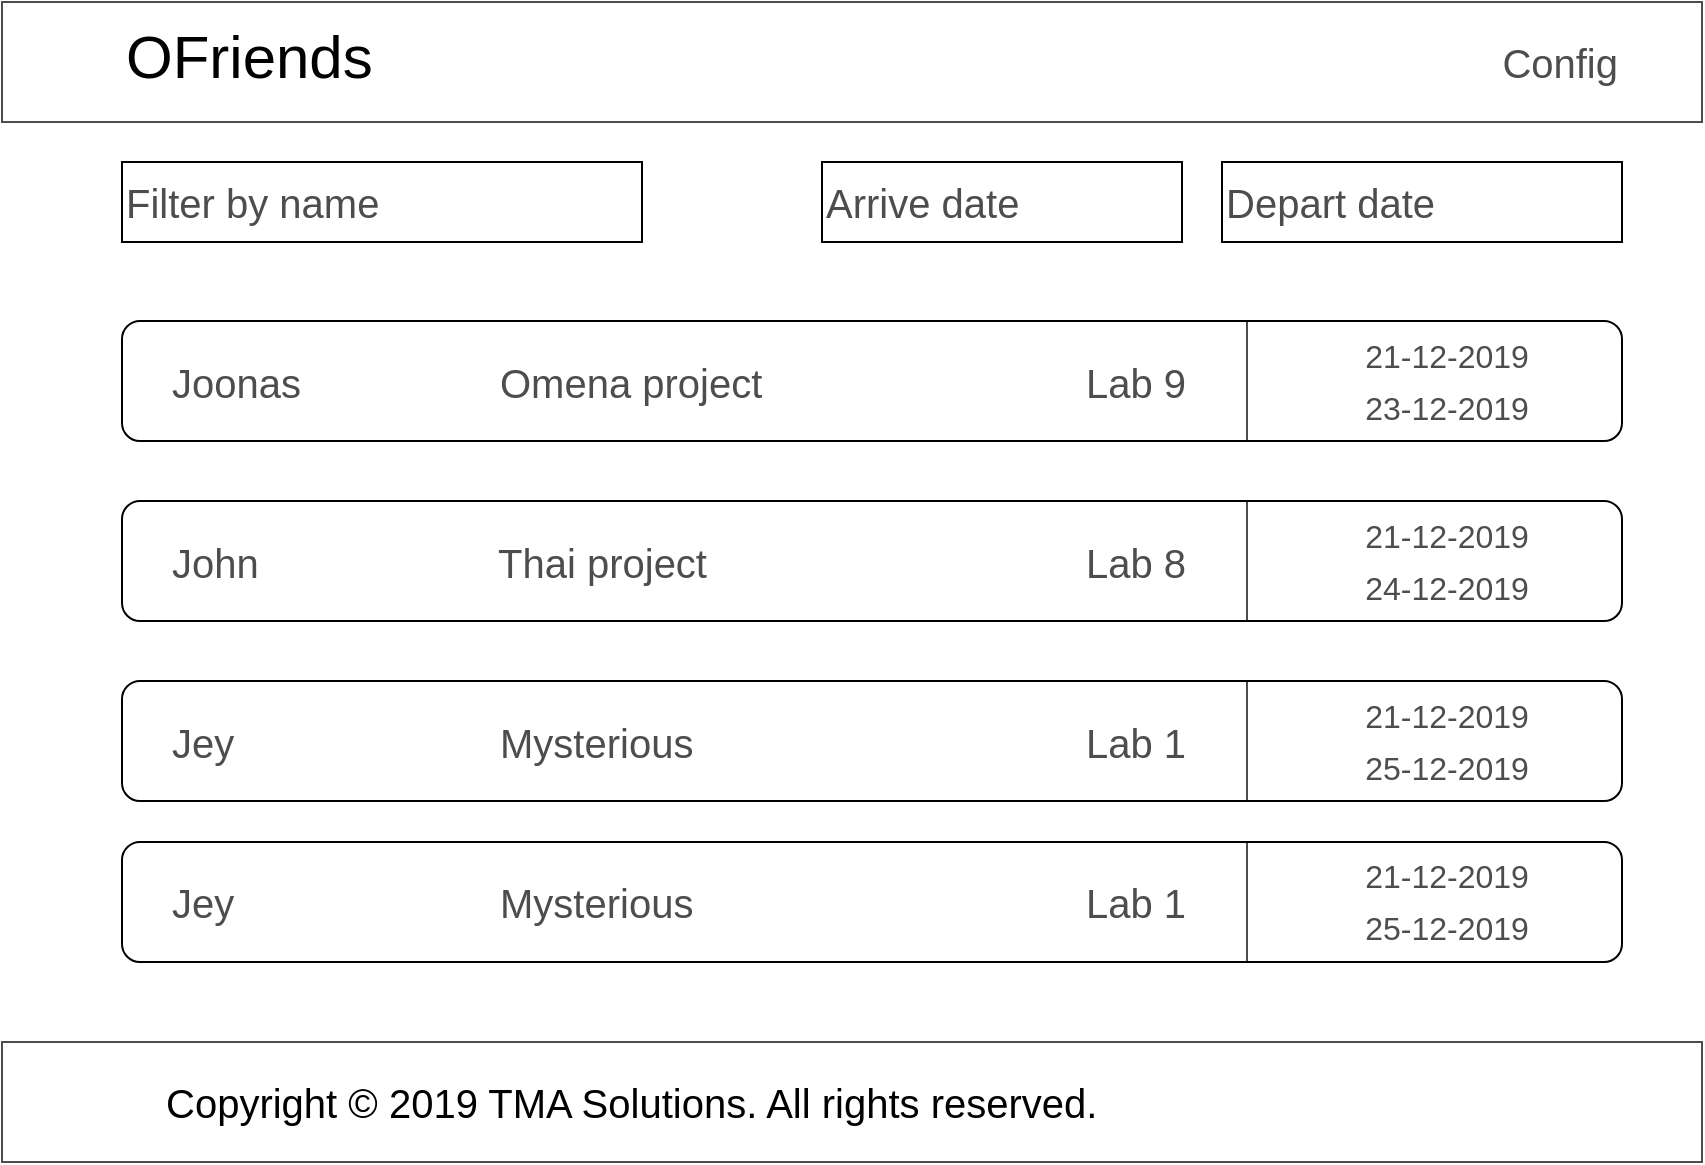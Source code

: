 <mxfile version="10.2.1" type="device"><diagram id="oSVK45ntM9ekwhACHQQf" name="Page-1"><mxGraphModel dx="1188" dy="718" grid="1" gridSize="10" guides="1" tooltips="1" connect="1" arrows="1" fold="1" page="1" pageScale="1" pageWidth="850" pageHeight="1100" math="0" shadow="0"><root><mxCell id="0"/><mxCell id="1" parent="0"/><mxCell id="c798-aoe-cJkhllQcpoC-25" value="" style="rounded=0;whiteSpace=wrap;html=1;shadow=0;strokeColor=#4D4D4D;fillColor=none;fontSize=16;fontColor=#4D4D4D;align=left;container=1;" vertex="1" parent="1"><mxGeometry width="850" height="60" as="geometry"/></mxCell><mxCell id="c798-aoe-cJkhllQcpoC-28" value="Config" style="text;html=1;strokeColor=none;fillColor=none;align=right;verticalAlign=middle;whiteSpace=wrap;rounded=0;shadow=0;fontSize=20;fontColor=#4D4D4D;" vertex="1" parent="c798-aoe-cJkhllQcpoC-25"><mxGeometry x="730" y="20" width="80" height="20" as="geometry"/></mxCell><mxCell id="c798-aoe-cJkhllQcpoC-26" value="" style="rounded=0;whiteSpace=wrap;html=1;shadow=0;strokeColor=#4D4D4D;fillColor=none;fontSize=16;fontColor=#4D4D4D;align=left;container=1;" vertex="1" parent="1"><mxGeometry y="520" width="850" height="60" as="geometry"/></mxCell><mxCell id="c798-aoe-cJkhllQcpoC-27" value="Copyright © 2019 TMA Solutions. All rights reserved." style="text;html=1;strokeColor=none;fillColor=none;align=left;verticalAlign=middle;whiteSpace=wrap;rounded=0;labelBorderColor=none;fontSize=20;flipH=0;" vertex="1" parent="c798-aoe-cJkhllQcpoC-26"><mxGeometry x="80" y="10" width="480" height="40" as="geometry"/></mxCell><mxCell id="c798-aoe-cJkhllQcpoC-2" value="&lt;font style=&quot;font-size: 30px;&quot;&gt;OFriends&lt;/font&gt;" style="text;html=1;strokeColor=none;fillColor=none;align=left;verticalAlign=top;whiteSpace=wrap;rounded=0;labelBorderColor=none;fontSize=30;flipH=0;" vertex="1" parent="1"><mxGeometry x="59.964" y="3" width="160.783" height="40" as="geometry"/></mxCell><mxCell id="c798-aoe-cJkhllQcpoC-32" value="Filter by name" style="rounded=0;whiteSpace=wrap;html=1;shadow=0;fillColor=none;gradientColor=none;fontSize=20;fontColor=#4D4D4D;align=left;" vertex="1" parent="1"><mxGeometry x="60" y="80" width="260" height="40" as="geometry"/></mxCell><mxCell id="c798-aoe-cJkhllQcpoC-33" value="" style="rounded=1;whiteSpace=wrap;html=1;shadow=0;fillColor=none;gradientColor=none;fontSize=20;fontColor=#4D4D4D;align=left;container=1;" vertex="1" parent="1"><mxGeometry x="60" y="159.5" width="750" height="60" as="geometry"/></mxCell><mxCell id="c798-aoe-cJkhllQcpoC-30" value="Joonas" style="text;html=1;strokeColor=none;fillColor=none;align=left;verticalAlign=middle;whiteSpace=wrap;rounded=0;shadow=0;fontSize=20;fontColor=#4D4D4D;" vertex="1" parent="c798-aoe-cJkhllQcpoC-33"><mxGeometry x="23.467" y="20" width="126.721" height="20" as="geometry"/></mxCell><mxCell id="c798-aoe-cJkhllQcpoC-34" value="Omena project" style="text;html=1;strokeColor=none;fillColor=none;align=left;verticalAlign=middle;whiteSpace=wrap;rounded=0;shadow=0;fontSize=20;fontColor=#4D4D4D;" vertex="1" parent="c798-aoe-cJkhllQcpoC-33"><mxGeometry x="187" y="20" width="143" height="20" as="geometry"/></mxCell><mxCell id="c798-aoe-cJkhllQcpoC-35" value="Lab 9" style="text;html=1;strokeColor=none;fillColor=none;align=left;verticalAlign=middle;whiteSpace=wrap;rounded=0;shadow=0;fontSize=20;fontColor=#4D4D4D;" vertex="1" parent="c798-aoe-cJkhllQcpoC-33"><mxGeometry x="480.031" y="20" width="57.259" height="20" as="geometry"/></mxCell><mxCell id="c798-aoe-cJkhllQcpoC-37" value="21-12-2019" style="text;html=1;strokeColor=none;fillColor=none;align=center;verticalAlign=middle;whiteSpace=wrap;rounded=0;shadow=0;fontSize=16;fontColor=#4D4D4D;" vertex="1" parent="c798-aoe-cJkhllQcpoC-33"><mxGeometry x="601.669" y="7" width="121.446" height="20" as="geometry"/></mxCell><mxCell id="c798-aoe-cJkhllQcpoC-38" value="23-12-2019" style="text;html=1;strokeColor=none;fillColor=none;align=center;verticalAlign=middle;whiteSpace=wrap;rounded=0;shadow=0;fontSize=16;fontColor=#4D4D4D;" vertex="1" parent="c798-aoe-cJkhllQcpoC-33"><mxGeometry x="601.669" y="33" width="121.446" height="20" as="geometry"/></mxCell><mxCell id="c798-aoe-cJkhllQcpoC-36" value="" style="endArrow=none;html=1;fontSize=20;fontColor=#4D4D4D;opacity=70;exitX=0.75;exitY=0;exitDx=0;exitDy=0;entryX=0.75;entryY=1;entryDx=0;entryDy=0;" edge="1" parent="1" source="c798-aoe-cJkhllQcpoC-33" target="c798-aoe-cJkhllQcpoC-33"><mxGeometry width="50" height="50" relative="1" as="geometry"><mxPoint x="10" y="609.5" as="sourcePoint"/><mxPoint x="640" y="249.5" as="targetPoint"/></mxGeometry></mxCell><mxCell id="c798-aoe-cJkhllQcpoC-39" value="" style="rounded=1;whiteSpace=wrap;html=1;shadow=0;fillColor=none;gradientColor=none;fontSize=20;fontColor=#4D4D4D;align=left;container=1;" vertex="1" parent="1"><mxGeometry x="60" y="249.5" width="750" height="60" as="geometry"/></mxCell><mxCell id="c798-aoe-cJkhllQcpoC-40" value="John" style="text;html=1;strokeColor=none;fillColor=none;align=left;verticalAlign=middle;whiteSpace=wrap;rounded=0;shadow=0;fontSize=20;fontColor=#4D4D4D;" vertex="1" parent="c798-aoe-cJkhllQcpoC-39"><mxGeometry x="23.467" y="20" width="126.721" height="20" as="geometry"/></mxCell><mxCell id="c798-aoe-cJkhllQcpoC-41" value="Thai project" style="text;html=1;strokeColor=none;fillColor=none;align=left;verticalAlign=middle;whiteSpace=wrap;rounded=0;shadow=0;fontSize=20;fontColor=#4D4D4D;" vertex="1" parent="c798-aoe-cJkhllQcpoC-39"><mxGeometry x="186" y="20" width="143" height="20" as="geometry"/></mxCell><mxCell id="c798-aoe-cJkhllQcpoC-42" value="Lab 8&lt;br&gt;" style="text;html=1;strokeColor=none;fillColor=none;align=left;verticalAlign=middle;whiteSpace=wrap;rounded=0;shadow=0;fontSize=20;fontColor=#4D4D4D;" vertex="1" parent="c798-aoe-cJkhllQcpoC-39"><mxGeometry x="480.031" y="20" width="57.259" height="20" as="geometry"/></mxCell><mxCell id="c798-aoe-cJkhllQcpoC-43" value="21-12-2019" style="text;html=1;strokeColor=none;fillColor=none;align=center;verticalAlign=middle;whiteSpace=wrap;rounded=0;shadow=0;fontSize=16;fontColor=#4D4D4D;" vertex="1" parent="c798-aoe-cJkhllQcpoC-39"><mxGeometry x="601.669" y="7" width="121.446" height="20" as="geometry"/></mxCell><mxCell id="c798-aoe-cJkhllQcpoC-44" value="24-12-2019" style="text;html=1;strokeColor=none;fillColor=none;align=center;verticalAlign=middle;whiteSpace=wrap;rounded=0;shadow=0;fontSize=16;fontColor=#4D4D4D;" vertex="1" parent="c798-aoe-cJkhllQcpoC-39"><mxGeometry x="601.669" y="33" width="121.446" height="20" as="geometry"/></mxCell><mxCell id="c798-aoe-cJkhllQcpoC-45" value="" style="endArrow=none;html=1;fontSize=20;fontColor=#4D4D4D;opacity=70;exitX=0.75;exitY=0;exitDx=0;exitDy=0;entryX=0.75;entryY=1;entryDx=0;entryDy=0;" edge="1" source="c798-aoe-cJkhllQcpoC-39" target="c798-aoe-cJkhllQcpoC-39" parent="1"><mxGeometry width="50" height="50" relative="1" as="geometry"><mxPoint x="10" y="699.5" as="sourcePoint"/><mxPoint x="640" y="339.5" as="targetPoint"/></mxGeometry></mxCell><mxCell id="c798-aoe-cJkhllQcpoC-46" value="" style="rounded=1;whiteSpace=wrap;html=1;shadow=0;fillColor=none;gradientColor=none;fontSize=20;fontColor=#4D4D4D;align=left;container=1;" vertex="1" parent="1"><mxGeometry x="60" y="339.5" width="750" height="60" as="geometry"/></mxCell><mxCell id="c798-aoe-cJkhllQcpoC-47" value="Jey" style="text;html=1;strokeColor=none;fillColor=none;align=left;verticalAlign=middle;whiteSpace=wrap;rounded=0;shadow=0;fontSize=20;fontColor=#4D4D4D;" vertex="1" parent="c798-aoe-cJkhllQcpoC-46"><mxGeometry x="23.467" y="20" width="126.721" height="20" as="geometry"/></mxCell><mxCell id="c798-aoe-cJkhllQcpoC-48" value="Mysterious" style="text;html=1;strokeColor=none;fillColor=none;align=left;verticalAlign=middle;whiteSpace=wrap;rounded=0;shadow=0;fontSize=20;fontColor=#4D4D4D;" vertex="1" parent="c798-aoe-cJkhllQcpoC-46"><mxGeometry x="187" y="20" width="143" height="20" as="geometry"/></mxCell><mxCell id="c798-aoe-cJkhllQcpoC-49" value="Lab 1" style="text;html=1;strokeColor=none;fillColor=none;align=left;verticalAlign=middle;whiteSpace=wrap;rounded=0;shadow=0;fontSize=20;fontColor=#4D4D4D;" vertex="1" parent="c798-aoe-cJkhllQcpoC-46"><mxGeometry x="480.031" y="20" width="57.259" height="20" as="geometry"/></mxCell><mxCell id="c798-aoe-cJkhllQcpoC-50" value="21-12-2019" style="text;html=1;strokeColor=none;fillColor=none;align=center;verticalAlign=middle;whiteSpace=wrap;rounded=0;shadow=0;fontSize=16;fontColor=#4D4D4D;" vertex="1" parent="c798-aoe-cJkhllQcpoC-46"><mxGeometry x="601.669" y="7" width="121.446" height="20" as="geometry"/></mxCell><mxCell id="c798-aoe-cJkhllQcpoC-51" value="25-12-2019" style="text;html=1;strokeColor=none;fillColor=none;align=center;verticalAlign=middle;whiteSpace=wrap;rounded=0;shadow=0;fontSize=16;fontColor=#4D4D4D;" vertex="1" parent="c798-aoe-cJkhllQcpoC-46"><mxGeometry x="601.669" y="33" width="121.446" height="20" as="geometry"/></mxCell><mxCell id="c798-aoe-cJkhllQcpoC-52" value="" style="endArrow=none;html=1;fontSize=20;fontColor=#4D4D4D;opacity=70;exitX=0.75;exitY=0;exitDx=0;exitDy=0;entryX=0.75;entryY=1;entryDx=0;entryDy=0;" edge="1" source="c798-aoe-cJkhllQcpoC-46" target="c798-aoe-cJkhllQcpoC-46" parent="1"><mxGeometry width="50" height="50" relative="1" as="geometry"><mxPoint x="10" y="789.5" as="sourcePoint"/><mxPoint x="640" y="429.5" as="targetPoint"/></mxGeometry></mxCell><mxCell id="c798-aoe-cJkhllQcpoC-53" value="Arrive date" style="rounded=0;whiteSpace=wrap;html=1;shadow=0;fillColor=none;gradientColor=none;fontSize=20;fontColor=#4D4D4D;align=left;" vertex="1" parent="1"><mxGeometry x="410" y="80" width="180" height="40" as="geometry"/></mxCell><mxCell id="c798-aoe-cJkhllQcpoC-54" value="Depart date" style="rounded=0;whiteSpace=wrap;html=1;shadow=0;fillColor=none;gradientColor=none;fontSize=20;fontColor=#4D4D4D;align=left;" vertex="1" parent="1"><mxGeometry x="610" y="80" width="200" height="40" as="geometry"/></mxCell><mxCell id="c798-aoe-cJkhllQcpoC-55" value="" style="rounded=1;whiteSpace=wrap;html=1;shadow=0;fillColor=none;gradientColor=none;fontSize=20;fontColor=#4D4D4D;align=left;container=1;" vertex="1" parent="1"><mxGeometry x="60" y="420" width="750" height="60" as="geometry"/></mxCell><mxCell id="c798-aoe-cJkhllQcpoC-56" value="Jey" style="text;html=1;strokeColor=none;fillColor=none;align=left;verticalAlign=middle;whiteSpace=wrap;rounded=0;shadow=0;fontSize=20;fontColor=#4D4D4D;" vertex="1" parent="c798-aoe-cJkhllQcpoC-55"><mxGeometry x="23.467" y="20" width="126.721" height="20" as="geometry"/></mxCell><mxCell id="c798-aoe-cJkhllQcpoC-57" value="Mysterious" style="text;html=1;strokeColor=none;fillColor=none;align=left;verticalAlign=middle;whiteSpace=wrap;rounded=0;shadow=0;fontSize=20;fontColor=#4D4D4D;" vertex="1" parent="c798-aoe-cJkhllQcpoC-55"><mxGeometry x="187" y="20" width="143" height="20" as="geometry"/></mxCell><mxCell id="c798-aoe-cJkhllQcpoC-58" value="Lab 1" style="text;html=1;strokeColor=none;fillColor=none;align=left;verticalAlign=middle;whiteSpace=wrap;rounded=0;shadow=0;fontSize=20;fontColor=#4D4D4D;" vertex="1" parent="c798-aoe-cJkhllQcpoC-55"><mxGeometry x="480.031" y="20" width="57.259" height="20" as="geometry"/></mxCell><mxCell id="c798-aoe-cJkhllQcpoC-59" value="21-12-2019" style="text;html=1;strokeColor=none;fillColor=none;align=center;verticalAlign=middle;whiteSpace=wrap;rounded=0;shadow=0;fontSize=16;fontColor=#4D4D4D;" vertex="1" parent="c798-aoe-cJkhllQcpoC-55"><mxGeometry x="601.669" y="7" width="121.446" height="20" as="geometry"/></mxCell><mxCell id="c798-aoe-cJkhllQcpoC-60" value="25-12-2019" style="text;html=1;strokeColor=none;fillColor=none;align=center;verticalAlign=middle;whiteSpace=wrap;rounded=0;shadow=0;fontSize=16;fontColor=#4D4D4D;" vertex="1" parent="c798-aoe-cJkhllQcpoC-55"><mxGeometry x="601.669" y="33" width="121.446" height="20" as="geometry"/></mxCell><mxCell id="c798-aoe-cJkhllQcpoC-61" value="" style="endArrow=none;html=1;fontSize=20;fontColor=#4D4D4D;opacity=70;exitX=0.75;exitY=0;exitDx=0;exitDy=0;entryX=0.75;entryY=1;entryDx=0;entryDy=0;" edge="1" source="c798-aoe-cJkhllQcpoC-55" target="c798-aoe-cJkhllQcpoC-55" parent="1"><mxGeometry width="50" height="50" relative="1" as="geometry"><mxPoint x="10" y="870" as="sourcePoint"/><mxPoint x="640" y="510" as="targetPoint"/></mxGeometry></mxCell></root></mxGraphModel></diagram></mxfile>